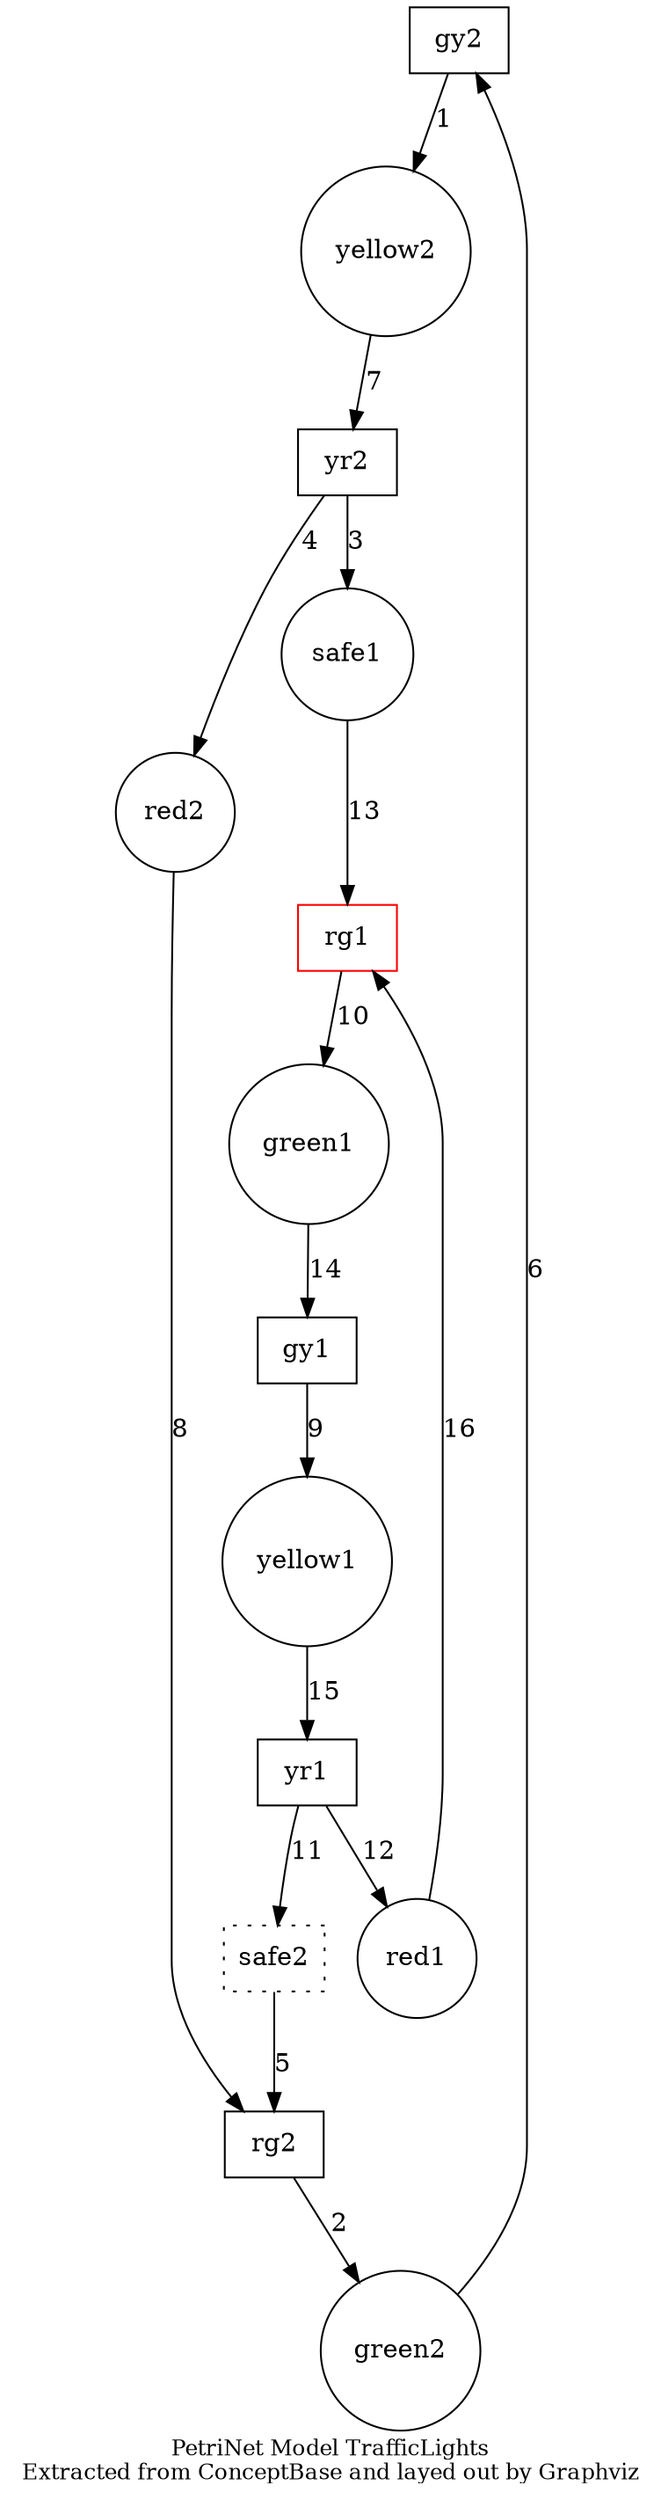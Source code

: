 digraph TrafficLights {
gy2 [shape=box]; yr2 [shape=box]; rg2 [shape=box]; gy1 [shape=box]; yr1 [shape=box]; rg1 [shape=box, color=red];
green2 [shape=circle]; yellow2 [shape=circle]; red2 [shape=circle]; safe2 [shape=box, style=dotted]; safe1 [shape=circle]; green1 [shape=circle]; yellow1 [shape=circle]; red1 [shape=circle];
gy2->yellow2 [label="1"];
rg2->green2 [label="2"];
yr2->safe1 [label="3"];
yr2->red2 [label="4"];
safe2->rg2 [label="5"];
green2->gy2 [label="6"];
yellow2->yr2 [label="7"];
red2->rg2 [label="8"];
gy1->yellow1 [label="9"];
rg1->green1 [label="10"];
yr1->safe2 [label="11"];
yr1->red1 [label="12"];
safe1->rg1 [label="13"];
green1->gy1 [label="14"];
yellow1->yr1 [label="15"];
red1->rg1 [label="16"];

overlap=false
label="PetriNet Model TrafficLights\nExtracted from ConceptBase and layed out by Graphviz"
fontsize=12;
}